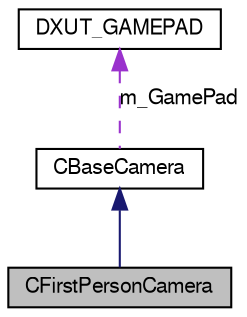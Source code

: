 digraph G
{
  edge [fontname="FreeSans",fontsize="10",labelfontname="FreeSans",labelfontsize="10"];
  node [fontname="FreeSans",fontsize="10",shape=record];
  Node1 [label="CFirstPersonCamera",height=0.2,width=0.4,color="black", fillcolor="grey75", style="filled" fontcolor="black"];
  Node2 -> Node1 [dir=back,color="midnightblue",fontsize="10",style="solid"];
  Node2 [label="CBaseCamera",height=0.2,width=0.4,color="black", fillcolor="white", style="filled",URL="$class_c_base_camera.html"];
  Node3 -> Node2 [dir=back,color="darkorchid3",fontsize="10",style="dashed",label="m_GamePad"];
  Node3 [label="DXUT_GAMEPAD",height=0.2,width=0.4,color="black", fillcolor="white", style="filled",URL="$struct_d_x_u_t___g_a_m_e_p_a_d.html"];
}
